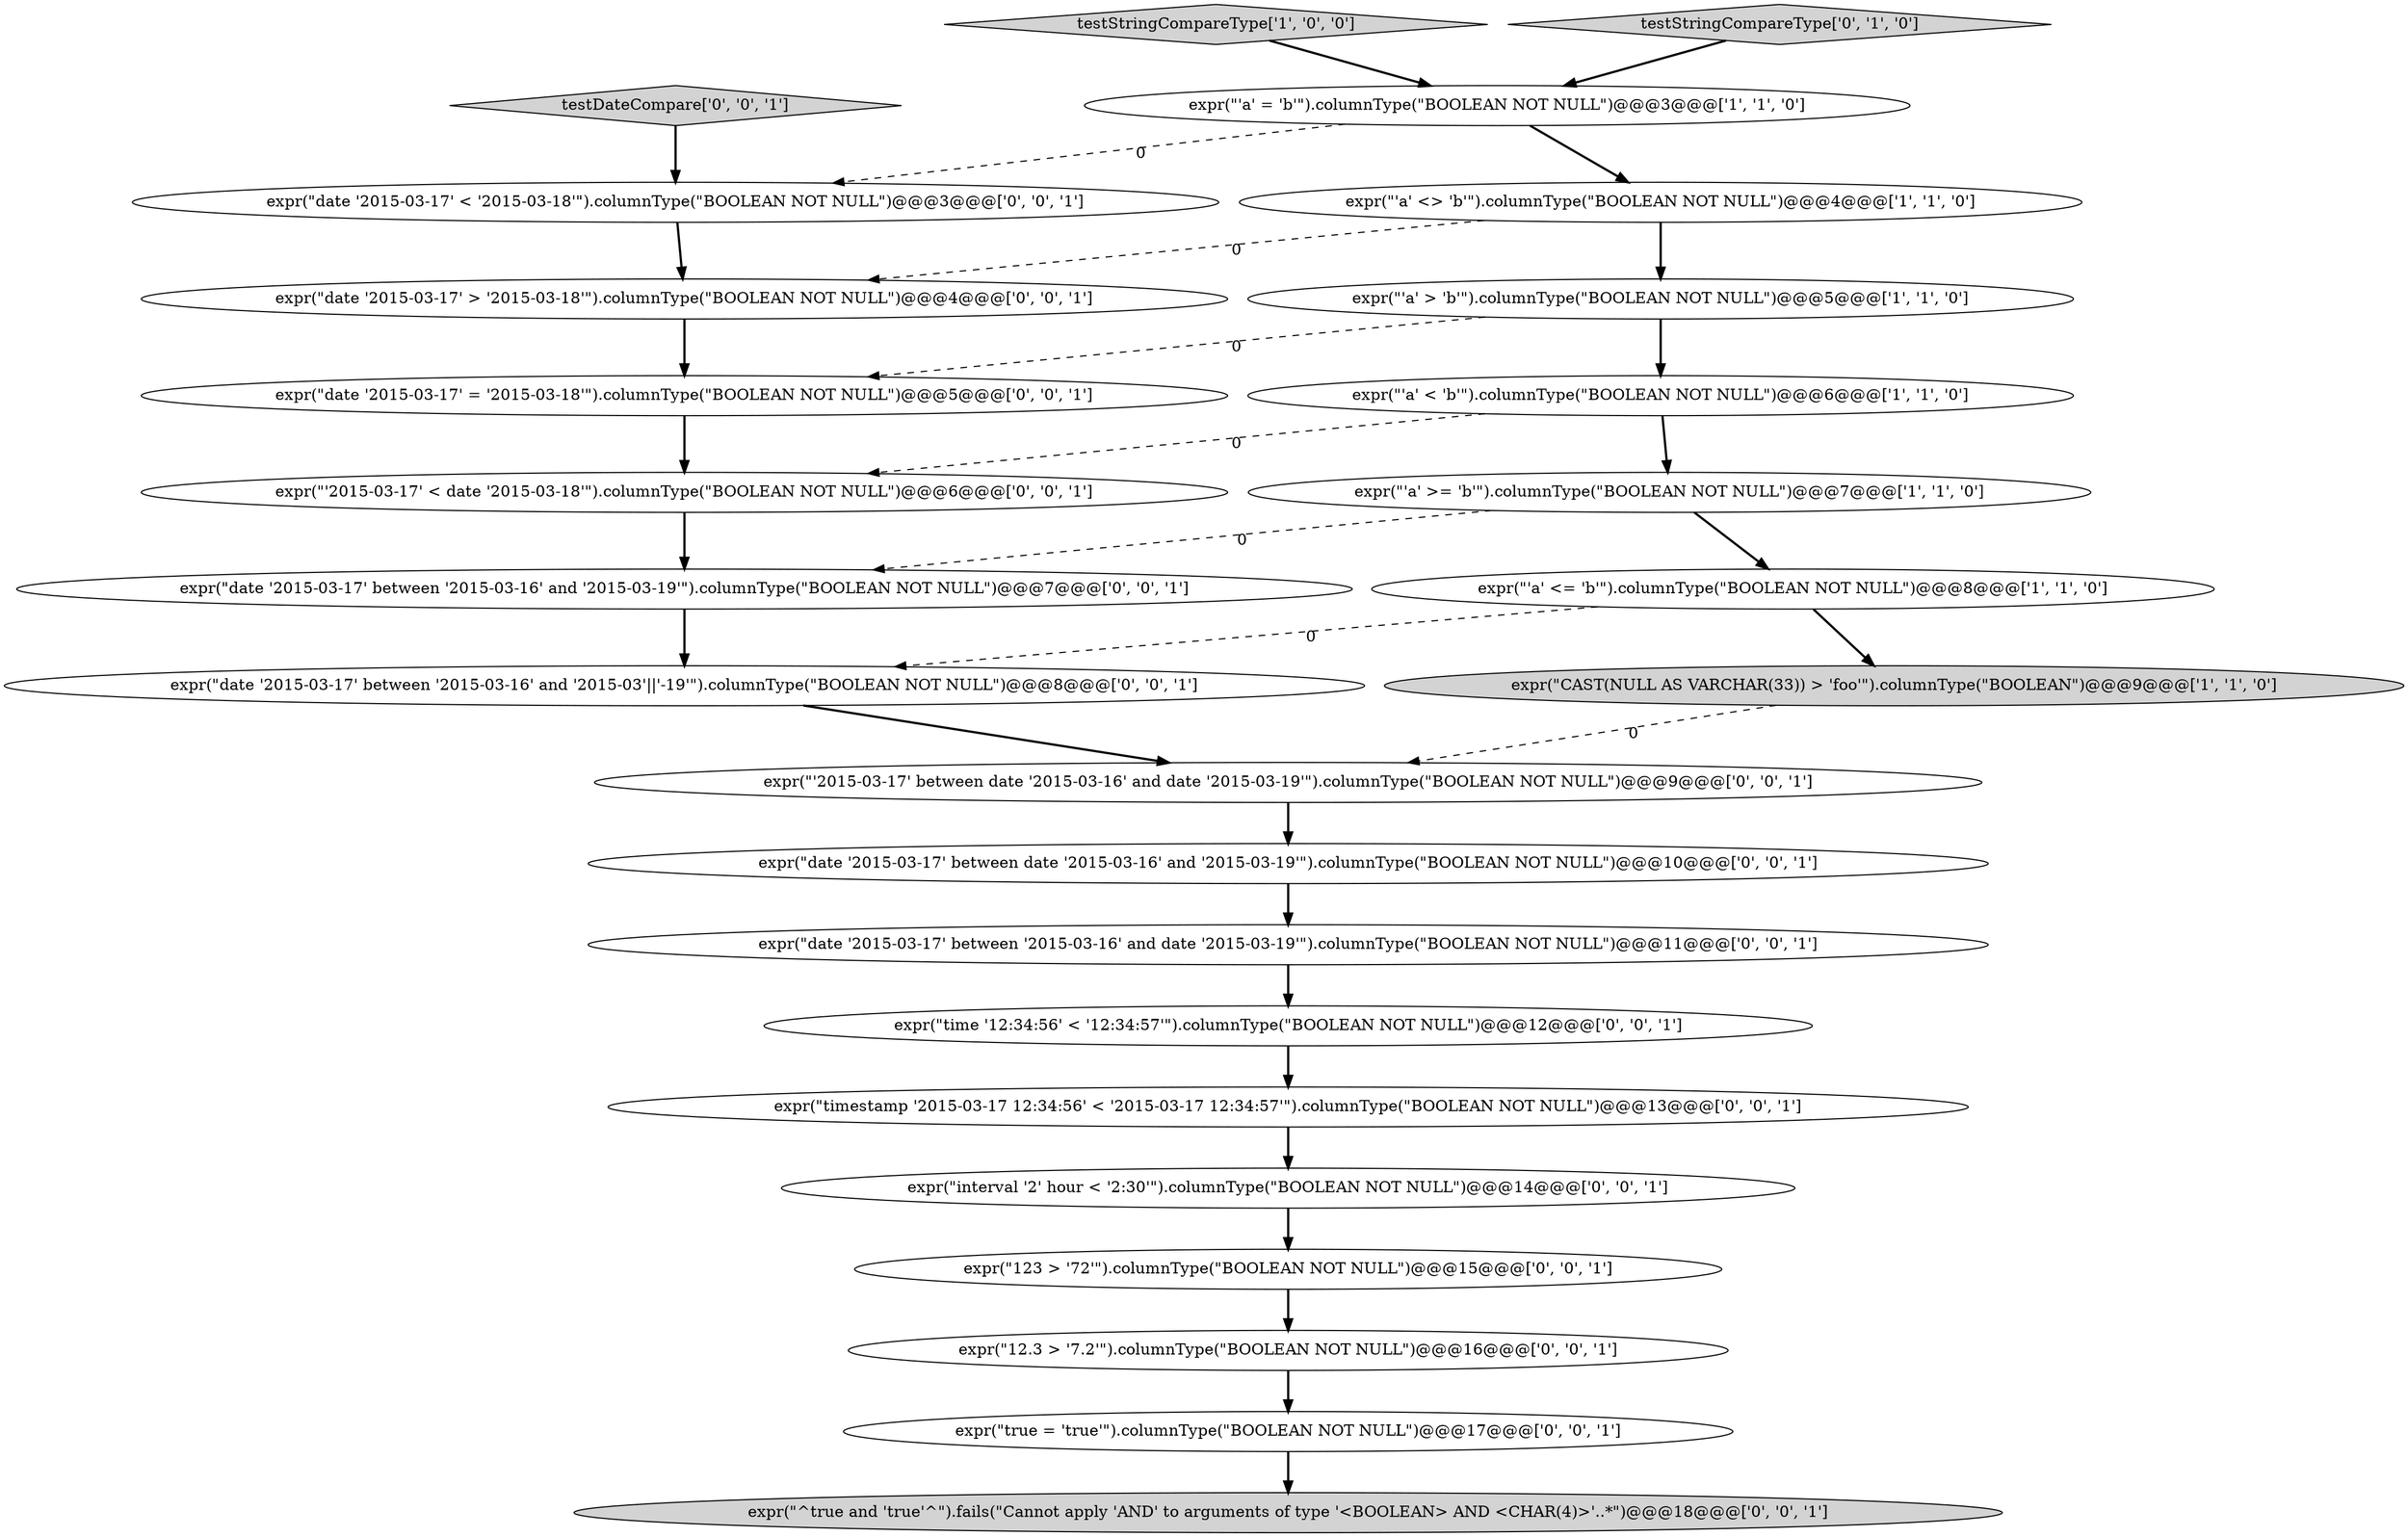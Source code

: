 digraph {
10 [style = filled, label = "expr(\"true = 'true'\").columnType(\"BOOLEAN NOT NULL\")@@@17@@@['0', '0', '1']", fillcolor = white, shape = ellipse image = "AAA0AAABBB3BBB"];
0 [style = filled, label = "expr(\"'a' > 'b'\").columnType(\"BOOLEAN NOT NULL\")@@@5@@@['1', '1', '0']", fillcolor = white, shape = ellipse image = "AAA0AAABBB1BBB"];
18 [style = filled, label = "expr(\"^true and 'true'^\").fails(\"Cannot apply 'AND' to arguments of type '<BOOLEAN> AND <CHAR\(4\)>'\..*\")@@@18@@@['0', '0', '1']", fillcolor = lightgray, shape = ellipse image = "AAA0AAABBB3BBB"];
20 [style = filled, label = "expr(\"interval '2' hour < '2:30'\").columnType(\"BOOLEAN NOT NULL\")@@@14@@@['0', '0', '1']", fillcolor = white, shape = ellipse image = "AAA0AAABBB3BBB"];
2 [style = filled, label = "expr(\"'a' < 'b'\").columnType(\"BOOLEAN NOT NULL\")@@@6@@@['1', '1', '0']", fillcolor = white, shape = ellipse image = "AAA0AAABBB1BBB"];
14 [style = filled, label = "expr(\"date '2015-03-17' between '2015-03-16' and '2015-03'||'-19'\").columnType(\"BOOLEAN NOT NULL\")@@@8@@@['0', '0', '1']", fillcolor = white, shape = ellipse image = "AAA0AAABBB3BBB"];
13 [style = filled, label = "testDateCompare['0', '0', '1']", fillcolor = lightgray, shape = diamond image = "AAA0AAABBB3BBB"];
22 [style = filled, label = "expr(\"date '2015-03-17' = '2015-03-18'\").columnType(\"BOOLEAN NOT NULL\")@@@5@@@['0', '0', '1']", fillcolor = white, shape = ellipse image = "AAA0AAABBB3BBB"];
25 [style = filled, label = "expr(\"123 > '72'\").columnType(\"BOOLEAN NOT NULL\")@@@15@@@['0', '0', '1']", fillcolor = white, shape = ellipse image = "AAA0AAABBB3BBB"];
12 [style = filled, label = "expr(\"time '12:34:56' < '12:34:57'\").columnType(\"BOOLEAN NOT NULL\")@@@12@@@['0', '0', '1']", fillcolor = white, shape = ellipse image = "AAA0AAABBB3BBB"];
4 [style = filled, label = "testStringCompareType['1', '0', '0']", fillcolor = lightgray, shape = diamond image = "AAA0AAABBB1BBB"];
23 [style = filled, label = "expr(\"date '2015-03-17' between '2015-03-16' and date '2015-03-19'\").columnType(\"BOOLEAN NOT NULL\")@@@11@@@['0', '0', '1']", fillcolor = white, shape = ellipse image = "AAA0AAABBB3BBB"];
24 [style = filled, label = "expr(\"'2015-03-17' between date '2015-03-16' and date '2015-03-19'\").columnType(\"BOOLEAN NOT NULL\")@@@9@@@['0', '0', '1']", fillcolor = white, shape = ellipse image = "AAA0AAABBB3BBB"];
7 [style = filled, label = "expr(\"'a' <= 'b'\").columnType(\"BOOLEAN NOT NULL\")@@@8@@@['1', '1', '0']", fillcolor = white, shape = ellipse image = "AAA0AAABBB1BBB"];
8 [style = filled, label = "testStringCompareType['0', '1', '0']", fillcolor = lightgray, shape = diamond image = "AAA0AAABBB2BBB"];
17 [style = filled, label = "expr(\"date '2015-03-17' < '2015-03-18'\").columnType(\"BOOLEAN NOT NULL\")@@@3@@@['0', '0', '1']", fillcolor = white, shape = ellipse image = "AAA0AAABBB3BBB"];
11 [style = filled, label = "expr(\"date '2015-03-17' > '2015-03-18'\").columnType(\"BOOLEAN NOT NULL\")@@@4@@@['0', '0', '1']", fillcolor = white, shape = ellipse image = "AAA0AAABBB3BBB"];
9 [style = filled, label = "expr(\"'2015-03-17' < date '2015-03-18'\").columnType(\"BOOLEAN NOT NULL\")@@@6@@@['0', '0', '1']", fillcolor = white, shape = ellipse image = "AAA0AAABBB3BBB"];
19 [style = filled, label = "expr(\"timestamp '2015-03-17 12:34:56' < '2015-03-17 12:34:57'\").columnType(\"BOOLEAN NOT NULL\")@@@13@@@['0', '0', '1']", fillcolor = white, shape = ellipse image = "AAA0AAABBB3BBB"];
15 [style = filled, label = "expr(\"date '2015-03-17' between '2015-03-16' and '2015-03-19'\").columnType(\"BOOLEAN NOT NULL\")@@@7@@@['0', '0', '1']", fillcolor = white, shape = ellipse image = "AAA0AAABBB3BBB"];
1 [style = filled, label = "expr(\"'a' >= 'b'\").columnType(\"BOOLEAN NOT NULL\")@@@7@@@['1', '1', '0']", fillcolor = white, shape = ellipse image = "AAA0AAABBB1BBB"];
6 [style = filled, label = "expr(\"'a' <> 'b'\").columnType(\"BOOLEAN NOT NULL\")@@@4@@@['1', '1', '0']", fillcolor = white, shape = ellipse image = "AAA0AAABBB1BBB"];
3 [style = filled, label = "expr(\"CAST(NULL AS VARCHAR(33)) > 'foo'\").columnType(\"BOOLEAN\")@@@9@@@['1', '1', '0']", fillcolor = lightgray, shape = ellipse image = "AAA0AAABBB1BBB"];
5 [style = filled, label = "expr(\"'a' = 'b'\").columnType(\"BOOLEAN NOT NULL\")@@@3@@@['1', '1', '0']", fillcolor = white, shape = ellipse image = "AAA0AAABBB1BBB"];
21 [style = filled, label = "expr(\"date '2015-03-17' between date '2015-03-16' and '2015-03-19'\").columnType(\"BOOLEAN NOT NULL\")@@@10@@@['0', '0', '1']", fillcolor = white, shape = ellipse image = "AAA0AAABBB3BBB"];
16 [style = filled, label = "expr(\"12.3 > '7.2'\").columnType(\"BOOLEAN NOT NULL\")@@@16@@@['0', '0', '1']", fillcolor = white, shape = ellipse image = "AAA0AAABBB3BBB"];
14->24 [style = bold, label=""];
10->18 [style = bold, label=""];
15->14 [style = bold, label=""];
16->10 [style = bold, label=""];
2->1 [style = bold, label=""];
1->15 [style = dashed, label="0"];
7->14 [style = dashed, label="0"];
19->20 [style = bold, label=""];
22->9 [style = bold, label=""];
0->2 [style = bold, label=""];
6->11 [style = dashed, label="0"];
3->24 [style = dashed, label="0"];
6->0 [style = bold, label=""];
25->16 [style = bold, label=""];
20->25 [style = bold, label=""];
1->7 [style = bold, label=""];
0->22 [style = dashed, label="0"];
17->11 [style = bold, label=""];
7->3 [style = bold, label=""];
13->17 [style = bold, label=""];
5->17 [style = dashed, label="0"];
5->6 [style = bold, label=""];
8->5 [style = bold, label=""];
24->21 [style = bold, label=""];
2->9 [style = dashed, label="0"];
9->15 [style = bold, label=""];
11->22 [style = bold, label=""];
23->12 [style = bold, label=""];
12->19 [style = bold, label=""];
4->5 [style = bold, label=""];
21->23 [style = bold, label=""];
}
